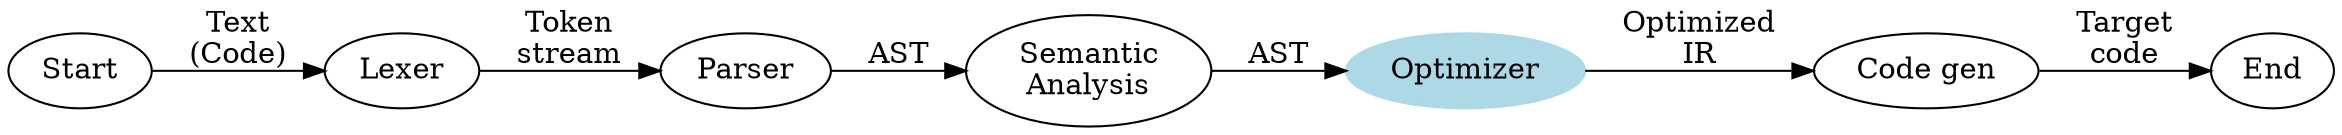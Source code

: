 digraph {
  rankdir = "LR";

  Optimizer [style=filled color="lightblue"];

  Start -> Lexer [label="Text\n(Code)"];
  Lexer -> Parser [label="Token\nstream"];
  Parser -> "Semantic\nAnalysis" [label="AST"];
  "Semantic\nAnalysis" -> Optimizer [label="AST"];
  Optimizer -> "Code gen" [label="Optimized\nIR"];
  "Code gen" -> End [label="Target\ncode"]
}
